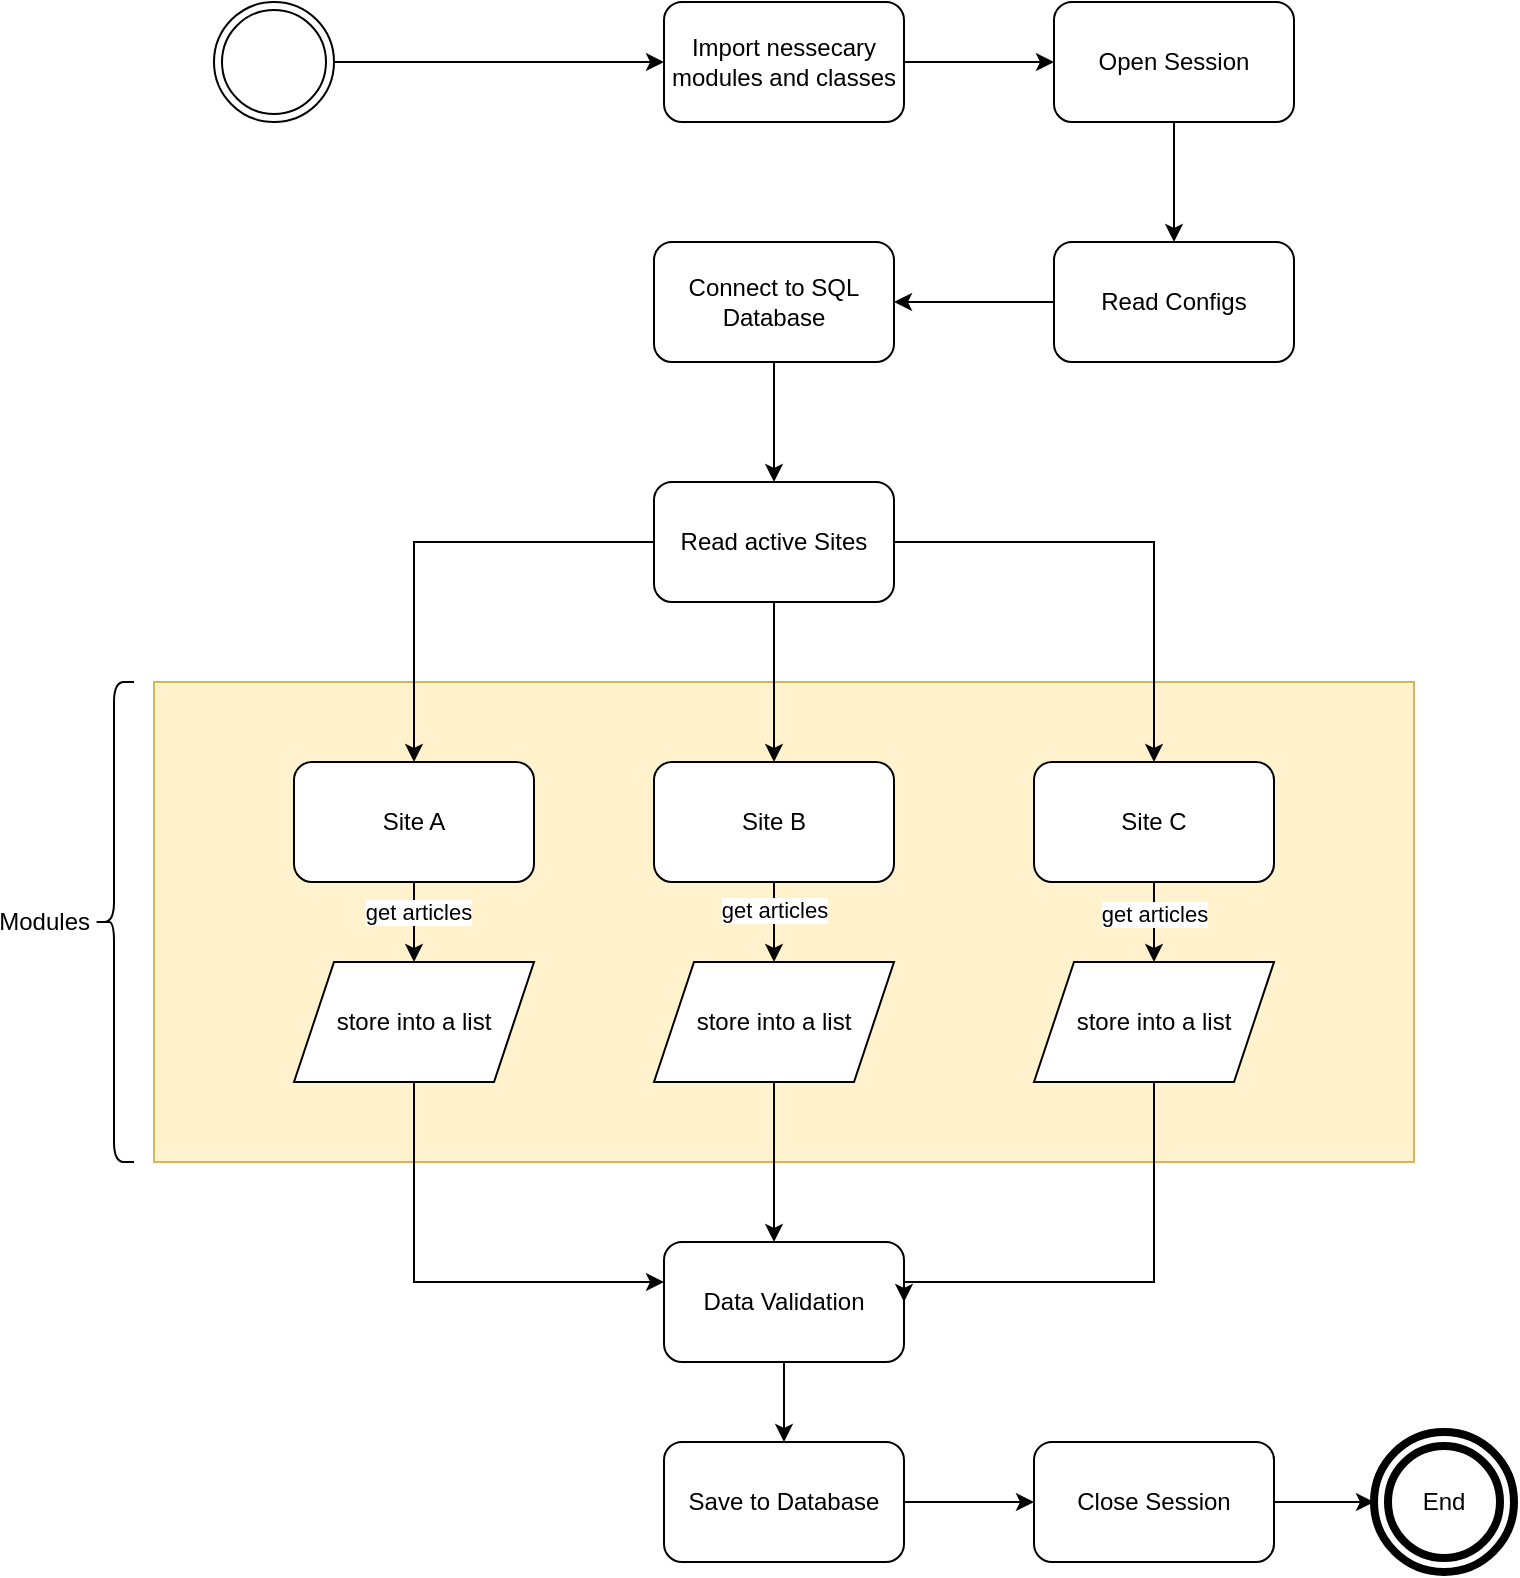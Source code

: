 <mxfile version="21.6.1" type="github">
  <diagram id="C5RBs43oDa-KdzZeNtuy" name="Page-1">
    <mxGraphModel dx="2261" dy="756" grid="1" gridSize="10" guides="1" tooltips="1" connect="1" arrows="1" fold="1" page="1" pageScale="1" pageWidth="827" pageHeight="1169" math="0" shadow="0">
      <root>
        <mxCell id="WIyWlLk6GJQsqaUBKTNV-0" />
        <mxCell id="WIyWlLk6GJQsqaUBKTNV-1" parent="WIyWlLk6GJQsqaUBKTNV-0" />
        <mxCell id="uYc_VSgmQDA0bpDjbVnB-13" value="" style="rounded=0;whiteSpace=wrap;html=1;fillColor=#fff2cc;strokeColor=#d6b656;" vertex="1" parent="WIyWlLk6GJQsqaUBKTNV-1">
          <mxGeometry x="50" y="360" width="630" height="240" as="geometry" />
        </mxCell>
        <mxCell id="uYc_VSgmQDA0bpDjbVnB-27" style="edgeStyle=orthogonalEdgeStyle;rounded=0;orthogonalLoop=1;jettySize=auto;html=1;" edge="1" parent="WIyWlLk6GJQsqaUBKTNV-1" source="uYc_VSgmQDA0bpDjbVnB-0" target="uYc_VSgmQDA0bpDjbVnB-24">
          <mxGeometry relative="1" as="geometry" />
        </mxCell>
        <mxCell id="uYc_VSgmQDA0bpDjbVnB-0" value="" style="ellipse;shape=doubleEllipse;html=1;dashed=0;whiteSpace=wrap;aspect=fixed;" vertex="1" parent="WIyWlLk6GJQsqaUBKTNV-1">
          <mxGeometry x="80" y="20" width="60" height="60" as="geometry" />
        </mxCell>
        <mxCell id="uYc_VSgmQDA0bpDjbVnB-49" style="edgeStyle=orthogonalEdgeStyle;rounded=0;orthogonalLoop=1;jettySize=auto;html=1;" edge="1" parent="WIyWlLk6GJQsqaUBKTNV-1" source="uYc_VSgmQDA0bpDjbVnB-1" target="uYc_VSgmQDA0bpDjbVnB-29">
          <mxGeometry relative="1" as="geometry" />
        </mxCell>
        <mxCell id="uYc_VSgmQDA0bpDjbVnB-1" value="Read Configs" style="rounded=1;whiteSpace=wrap;html=1;" vertex="1" parent="WIyWlLk6GJQsqaUBKTNV-1">
          <mxGeometry x="500" y="140" width="120" height="60" as="geometry" />
        </mxCell>
        <mxCell id="uYc_VSgmQDA0bpDjbVnB-7" style="edgeStyle=orthogonalEdgeStyle;rounded=0;orthogonalLoop=1;jettySize=auto;html=1;" edge="1" parent="WIyWlLk6GJQsqaUBKTNV-1" source="uYc_VSgmQDA0bpDjbVnB-3" target="uYc_VSgmQDA0bpDjbVnB-4">
          <mxGeometry relative="1" as="geometry" />
        </mxCell>
        <mxCell id="uYc_VSgmQDA0bpDjbVnB-8" style="edgeStyle=orthogonalEdgeStyle;rounded=0;orthogonalLoop=1;jettySize=auto;html=1;" edge="1" parent="WIyWlLk6GJQsqaUBKTNV-1" source="uYc_VSgmQDA0bpDjbVnB-3" target="uYc_VSgmQDA0bpDjbVnB-5">
          <mxGeometry relative="1" as="geometry" />
        </mxCell>
        <mxCell id="uYc_VSgmQDA0bpDjbVnB-9" style="edgeStyle=orthogonalEdgeStyle;rounded=0;orthogonalLoop=1;jettySize=auto;html=1;" edge="1" parent="WIyWlLk6GJQsqaUBKTNV-1" source="uYc_VSgmQDA0bpDjbVnB-3" target="uYc_VSgmQDA0bpDjbVnB-6">
          <mxGeometry relative="1" as="geometry" />
        </mxCell>
        <mxCell id="uYc_VSgmQDA0bpDjbVnB-3" value="Read active Sites" style="rounded=1;whiteSpace=wrap;html=1;" vertex="1" parent="WIyWlLk6GJQsqaUBKTNV-1">
          <mxGeometry x="300" y="260" width="120" height="60" as="geometry" />
        </mxCell>
        <mxCell id="uYc_VSgmQDA0bpDjbVnB-34" value="" style="edgeStyle=orthogonalEdgeStyle;rounded=0;orthogonalLoop=1;jettySize=auto;html=1;" edge="1" parent="WIyWlLk6GJQsqaUBKTNV-1" source="uYc_VSgmQDA0bpDjbVnB-4" target="uYc_VSgmQDA0bpDjbVnB-14">
          <mxGeometry relative="1" as="geometry" />
        </mxCell>
        <mxCell id="uYc_VSgmQDA0bpDjbVnB-35" value="get articles" style="edgeLabel;html=1;align=center;verticalAlign=middle;resizable=0;points=[];" vertex="1" connectable="0" parent="uYc_VSgmQDA0bpDjbVnB-34">
          <mxGeometry x="-0.25" y="2" relative="1" as="geometry">
            <mxPoint as="offset" />
          </mxGeometry>
        </mxCell>
        <mxCell id="uYc_VSgmQDA0bpDjbVnB-4" value="Site A" style="rounded=1;whiteSpace=wrap;html=1;" vertex="1" parent="WIyWlLk6GJQsqaUBKTNV-1">
          <mxGeometry x="120" y="400" width="120" height="60" as="geometry" />
        </mxCell>
        <mxCell id="uYc_VSgmQDA0bpDjbVnB-36" style="edgeStyle=orthogonalEdgeStyle;rounded=0;orthogonalLoop=1;jettySize=auto;html=1;" edge="1" parent="WIyWlLk6GJQsqaUBKTNV-1" source="uYc_VSgmQDA0bpDjbVnB-5" target="uYc_VSgmQDA0bpDjbVnB-30">
          <mxGeometry relative="1" as="geometry" />
        </mxCell>
        <mxCell id="uYc_VSgmQDA0bpDjbVnB-38" value="get articles" style="edgeLabel;html=1;align=center;verticalAlign=middle;resizable=0;points=[];" vertex="1" connectable="0" parent="uYc_VSgmQDA0bpDjbVnB-36">
          <mxGeometry x="-0.3" relative="1" as="geometry">
            <mxPoint as="offset" />
          </mxGeometry>
        </mxCell>
        <mxCell id="uYc_VSgmQDA0bpDjbVnB-5" value="Site B" style="rounded=1;whiteSpace=wrap;html=1;" vertex="1" parent="WIyWlLk6GJQsqaUBKTNV-1">
          <mxGeometry x="300" y="400" width="120" height="60" as="geometry" />
        </mxCell>
        <mxCell id="uYc_VSgmQDA0bpDjbVnB-37" style="edgeStyle=orthogonalEdgeStyle;rounded=0;orthogonalLoop=1;jettySize=auto;html=1;" edge="1" parent="WIyWlLk6GJQsqaUBKTNV-1" source="uYc_VSgmQDA0bpDjbVnB-6" target="uYc_VSgmQDA0bpDjbVnB-31">
          <mxGeometry relative="1" as="geometry" />
        </mxCell>
        <mxCell id="uYc_VSgmQDA0bpDjbVnB-39" value="get articles" style="edgeLabel;html=1;align=center;verticalAlign=middle;resizable=0;points=[];" vertex="1" connectable="0" parent="uYc_VSgmQDA0bpDjbVnB-37">
          <mxGeometry x="-0.2" relative="1" as="geometry">
            <mxPoint as="offset" />
          </mxGeometry>
        </mxCell>
        <mxCell id="uYc_VSgmQDA0bpDjbVnB-6" value="Site C" style="rounded=1;whiteSpace=wrap;html=1;" vertex="1" parent="WIyWlLk6GJQsqaUBKTNV-1">
          <mxGeometry x="490" y="400" width="120" height="60" as="geometry" />
        </mxCell>
        <mxCell id="uYc_VSgmQDA0bpDjbVnB-40" style="edgeStyle=orthogonalEdgeStyle;rounded=0;orthogonalLoop=1;jettySize=auto;html=1;" edge="1" parent="WIyWlLk6GJQsqaUBKTNV-1" source="uYc_VSgmQDA0bpDjbVnB-14" target="uYc_VSgmQDA0bpDjbVnB-15">
          <mxGeometry relative="1" as="geometry">
            <Array as="points">
              <mxPoint x="180" y="660" />
            </Array>
          </mxGeometry>
        </mxCell>
        <mxCell id="uYc_VSgmQDA0bpDjbVnB-14" value="store into a list" style="shape=parallelogram;perimeter=parallelogramPerimeter;whiteSpace=wrap;html=1;fixedSize=1;" vertex="1" parent="WIyWlLk6GJQsqaUBKTNV-1">
          <mxGeometry x="120" y="500" width="120" height="60" as="geometry" />
        </mxCell>
        <mxCell id="uYc_VSgmQDA0bpDjbVnB-44" style="edgeStyle=orthogonalEdgeStyle;rounded=0;orthogonalLoop=1;jettySize=auto;html=1;" edge="1" parent="WIyWlLk6GJQsqaUBKTNV-1" source="uYc_VSgmQDA0bpDjbVnB-15" target="uYc_VSgmQDA0bpDjbVnB-16">
          <mxGeometry relative="1" as="geometry" />
        </mxCell>
        <mxCell id="uYc_VSgmQDA0bpDjbVnB-15" value="Data Validation" style="rounded=1;whiteSpace=wrap;html=1;" vertex="1" parent="WIyWlLk6GJQsqaUBKTNV-1">
          <mxGeometry x="305" y="640" width="120" height="60" as="geometry" />
        </mxCell>
        <mxCell id="uYc_VSgmQDA0bpDjbVnB-45" style="edgeStyle=orthogonalEdgeStyle;rounded=0;orthogonalLoop=1;jettySize=auto;html=1;" edge="1" parent="WIyWlLk6GJQsqaUBKTNV-1" source="uYc_VSgmQDA0bpDjbVnB-16" target="uYc_VSgmQDA0bpDjbVnB-18">
          <mxGeometry relative="1" as="geometry" />
        </mxCell>
        <mxCell id="uYc_VSgmQDA0bpDjbVnB-16" value="Save to Database" style="rounded=1;whiteSpace=wrap;html=1;" vertex="1" parent="WIyWlLk6GJQsqaUBKTNV-1">
          <mxGeometry x="305" y="740" width="120" height="60" as="geometry" />
        </mxCell>
        <mxCell id="uYc_VSgmQDA0bpDjbVnB-53" style="edgeStyle=orthogonalEdgeStyle;rounded=0;orthogonalLoop=1;jettySize=auto;html=1;" edge="1" parent="WIyWlLk6GJQsqaUBKTNV-1" source="uYc_VSgmQDA0bpDjbVnB-18" target="uYc_VSgmQDA0bpDjbVnB-52">
          <mxGeometry relative="1" as="geometry" />
        </mxCell>
        <mxCell id="uYc_VSgmQDA0bpDjbVnB-18" value="Close Session" style="rounded=1;whiteSpace=wrap;html=1;" vertex="1" parent="WIyWlLk6GJQsqaUBKTNV-1">
          <mxGeometry x="490" y="740" width="120" height="60" as="geometry" />
        </mxCell>
        <mxCell id="uYc_VSgmQDA0bpDjbVnB-48" style="edgeStyle=orthogonalEdgeStyle;rounded=0;orthogonalLoop=1;jettySize=auto;html=1;" edge="1" parent="WIyWlLk6GJQsqaUBKTNV-1" source="uYc_VSgmQDA0bpDjbVnB-20" target="uYc_VSgmQDA0bpDjbVnB-1">
          <mxGeometry relative="1" as="geometry" />
        </mxCell>
        <mxCell id="uYc_VSgmQDA0bpDjbVnB-20" value="Open Session" style="rounded=1;whiteSpace=wrap;html=1;" vertex="1" parent="WIyWlLk6GJQsqaUBKTNV-1">
          <mxGeometry x="500" y="20" width="120" height="60" as="geometry" />
        </mxCell>
        <mxCell id="uYc_VSgmQDA0bpDjbVnB-47" style="edgeStyle=orthogonalEdgeStyle;rounded=0;orthogonalLoop=1;jettySize=auto;html=1;" edge="1" parent="WIyWlLk6GJQsqaUBKTNV-1" source="uYc_VSgmQDA0bpDjbVnB-24" target="uYc_VSgmQDA0bpDjbVnB-20">
          <mxGeometry relative="1" as="geometry" />
        </mxCell>
        <mxCell id="uYc_VSgmQDA0bpDjbVnB-24" value="Import nessecary modules and classes" style="rounded=1;whiteSpace=wrap;html=1;" vertex="1" parent="WIyWlLk6GJQsqaUBKTNV-1">
          <mxGeometry x="305" y="20" width="120" height="60" as="geometry" />
        </mxCell>
        <mxCell id="uYc_VSgmQDA0bpDjbVnB-50" style="edgeStyle=orthogonalEdgeStyle;rounded=0;orthogonalLoop=1;jettySize=auto;html=1;" edge="1" parent="WIyWlLk6GJQsqaUBKTNV-1" source="uYc_VSgmQDA0bpDjbVnB-29" target="uYc_VSgmQDA0bpDjbVnB-3">
          <mxGeometry relative="1" as="geometry" />
        </mxCell>
        <mxCell id="uYc_VSgmQDA0bpDjbVnB-29" value="Connect to SQL Database" style="rounded=1;whiteSpace=wrap;html=1;" vertex="1" parent="WIyWlLk6GJQsqaUBKTNV-1">
          <mxGeometry x="300" y="140" width="120" height="60" as="geometry" />
        </mxCell>
        <mxCell id="uYc_VSgmQDA0bpDjbVnB-41" style="edgeStyle=orthogonalEdgeStyle;rounded=0;orthogonalLoop=1;jettySize=auto;html=1;" edge="1" parent="WIyWlLk6GJQsqaUBKTNV-1" source="uYc_VSgmQDA0bpDjbVnB-30" target="uYc_VSgmQDA0bpDjbVnB-15">
          <mxGeometry relative="1" as="geometry">
            <Array as="points">
              <mxPoint x="360" y="620" />
              <mxPoint x="360" y="620" />
            </Array>
          </mxGeometry>
        </mxCell>
        <mxCell id="uYc_VSgmQDA0bpDjbVnB-30" value="store into a list" style="shape=parallelogram;perimeter=parallelogramPerimeter;whiteSpace=wrap;html=1;fixedSize=1;" vertex="1" parent="WIyWlLk6GJQsqaUBKTNV-1">
          <mxGeometry x="300" y="500" width="120" height="60" as="geometry" />
        </mxCell>
        <mxCell id="uYc_VSgmQDA0bpDjbVnB-43" style="edgeStyle=orthogonalEdgeStyle;rounded=0;orthogonalLoop=1;jettySize=auto;html=1;entryX=1;entryY=0.5;entryDx=0;entryDy=0;" edge="1" parent="WIyWlLk6GJQsqaUBKTNV-1" source="uYc_VSgmQDA0bpDjbVnB-31" target="uYc_VSgmQDA0bpDjbVnB-15">
          <mxGeometry relative="1" as="geometry">
            <Array as="points">
              <mxPoint x="550" y="660" />
              <mxPoint x="425" y="660" />
            </Array>
          </mxGeometry>
        </mxCell>
        <mxCell id="uYc_VSgmQDA0bpDjbVnB-31" value="store into a list" style="shape=parallelogram;perimeter=parallelogramPerimeter;whiteSpace=wrap;html=1;fixedSize=1;" vertex="1" parent="WIyWlLk6GJQsqaUBKTNV-1">
          <mxGeometry x="490" y="500" width="120" height="60" as="geometry" />
        </mxCell>
        <mxCell id="uYc_VSgmQDA0bpDjbVnB-32" value="Modules" style="shape=curlyBracket;whiteSpace=wrap;html=1;rounded=1;labelPosition=left;verticalLabelPosition=middle;align=right;verticalAlign=middle;" vertex="1" parent="WIyWlLk6GJQsqaUBKTNV-1">
          <mxGeometry x="20" y="360" width="20" height="240" as="geometry" />
        </mxCell>
        <mxCell id="uYc_VSgmQDA0bpDjbVnB-52" value="End" style="ellipse;shape=doubleEllipse;whiteSpace=wrap;html=1;aspect=fixed;strokeWidth=4;" vertex="1" parent="WIyWlLk6GJQsqaUBKTNV-1">
          <mxGeometry x="660" y="735" width="70" height="70" as="geometry" />
        </mxCell>
      </root>
    </mxGraphModel>
  </diagram>
</mxfile>
